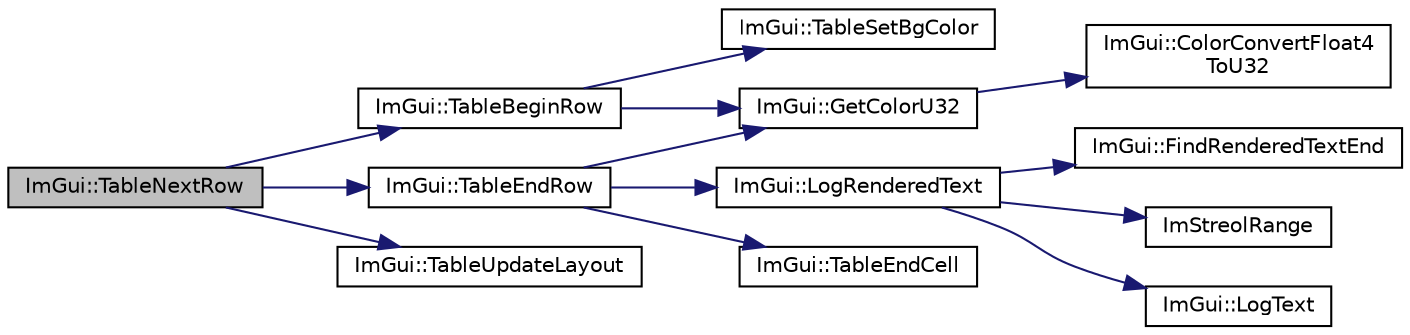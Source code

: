 digraph "ImGui::TableNextRow"
{
 // LATEX_PDF_SIZE
  edge [fontname="Helvetica",fontsize="10",labelfontname="Helvetica",labelfontsize="10"];
  node [fontname="Helvetica",fontsize="10",shape=record];
  rankdir="LR";
  Node1 [label="ImGui::TableNextRow",height=0.2,width=0.4,color="black", fillcolor="grey75", style="filled", fontcolor="black",tooltip=" "];
  Node1 -> Node2 [color="midnightblue",fontsize="10",style="solid",fontname="Helvetica"];
  Node2 [label="ImGui::TableBeginRow",height=0.2,width=0.4,color="black", fillcolor="white", style="filled",URL="$namespace_im_gui.html#ac966c7257f3c3e557170d1f1089cb09a",tooltip=" "];
  Node2 -> Node3 [color="midnightblue",fontsize="10",style="solid",fontname="Helvetica"];
  Node3 [label="ImGui::GetColorU32",height=0.2,width=0.4,color="black", fillcolor="white", style="filled",URL="$namespace_im_gui.html#a0de2d9bd347d9866511eb8d014e62556",tooltip=" "];
  Node3 -> Node4 [color="midnightblue",fontsize="10",style="solid",fontname="Helvetica"];
  Node4 [label="ImGui::ColorConvertFloat4\lToU32",height=0.2,width=0.4,color="black", fillcolor="white", style="filled",URL="$namespace_im_gui.html#abe2691de0b1a71c774ab24cc91564a94",tooltip=" "];
  Node2 -> Node5 [color="midnightblue",fontsize="10",style="solid",fontname="Helvetica"];
  Node5 [label="ImGui::TableSetBgColor",height=0.2,width=0.4,color="black", fillcolor="white", style="filled",URL="$namespace_im_gui.html#ae8fa85b0cea3c12f73d9432cab64d50a",tooltip=" "];
  Node1 -> Node6 [color="midnightblue",fontsize="10",style="solid",fontname="Helvetica"];
  Node6 [label="ImGui::TableEndRow",height=0.2,width=0.4,color="black", fillcolor="white", style="filled",URL="$namespace_im_gui.html#a6bc4ce6f7ff9f8268473f5e538a1181f",tooltip=" "];
  Node6 -> Node3 [color="midnightblue",fontsize="10",style="solid",fontname="Helvetica"];
  Node6 -> Node7 [color="midnightblue",fontsize="10",style="solid",fontname="Helvetica"];
  Node7 [label="ImGui::LogRenderedText",height=0.2,width=0.4,color="black", fillcolor="white", style="filled",URL="$namespace_im_gui.html#a7a0d62e33f2236ec2f789e24ca0fb56f",tooltip=" "];
  Node7 -> Node8 [color="midnightblue",fontsize="10",style="solid",fontname="Helvetica"];
  Node8 [label="ImGui::FindRenderedTextEnd",height=0.2,width=0.4,color="black", fillcolor="white", style="filled",URL="$namespace_im_gui.html#a7671e1dbc803a31b06081b52a771d83f",tooltip=" "];
  Node7 -> Node9 [color="midnightblue",fontsize="10",style="solid",fontname="Helvetica"];
  Node9 [label="ImStreolRange",height=0.2,width=0.4,color="black", fillcolor="white", style="filled",URL="$imgui_8cpp.html#a578b4ec1e004a6c9e07610720421a482",tooltip=" "];
  Node7 -> Node10 [color="midnightblue",fontsize="10",style="solid",fontname="Helvetica"];
  Node10 [label="ImGui::LogText",height=0.2,width=0.4,color="black", fillcolor="white", style="filled",URL="$namespace_im_gui.html#aa548475d8f771ab6524d73d900a41198",tooltip=" "];
  Node6 -> Node11 [color="midnightblue",fontsize="10",style="solid",fontname="Helvetica"];
  Node11 [label="ImGui::TableEndCell",height=0.2,width=0.4,color="black", fillcolor="white", style="filled",URL="$namespace_im_gui.html#ae2058909b56d7169e34a6cfefb1ac2f3",tooltip=" "];
  Node1 -> Node12 [color="midnightblue",fontsize="10",style="solid",fontname="Helvetica"];
  Node12 [label="ImGui::TableUpdateLayout",height=0.2,width=0.4,color="black", fillcolor="white", style="filled",URL="$namespace_im_gui.html#a890d76a0ec9efc98765c226884e3e32a",tooltip=" "];
}
